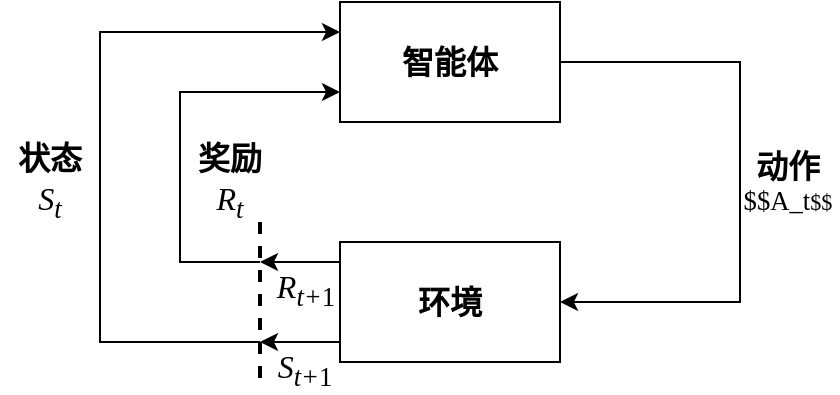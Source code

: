 <mxfile version="22.1.15" type="github">
  <diagram name="第 1 页" id="5hUh-e7LYVzBwPmCk2DY">
    <mxGraphModel dx="1422" dy="1857" grid="1" gridSize="10" guides="1" tooltips="1" connect="1" arrows="1" fold="1" page="0" pageScale="1" pageWidth="827" pageHeight="1169" math="1" shadow="0">
      <root>
        <mxCell id="0" />
        <mxCell id="1" parent="0" />
        <mxCell id="-2lI1kvxWh023HJQ2cCv-26" style="edgeStyle=orthogonalEdgeStyle;rounded=0;orthogonalLoop=1;jettySize=auto;html=1;exitX=1;exitY=0.5;exitDx=0;exitDy=0;entryX=1;entryY=0.5;entryDx=0;entryDy=0;fontFamily=宋体;" parent="1" source="-2lI1kvxWh023HJQ2cCv-1" target="-2lI1kvxWh023HJQ2cCv-2" edge="1">
          <mxGeometry relative="1" as="geometry">
            <Array as="points">
              <mxPoint x="400" y="110" />
              <mxPoint x="400" y="230" />
            </Array>
          </mxGeometry>
        </mxCell>
        <mxCell id="-2lI1kvxWh023HJQ2cCv-1" value="&lt;font style=&quot;font-size: 16px;&quot;&gt;&lt;b&gt;智能体&lt;/b&gt;&lt;/font&gt;" style="rounded=1;whiteSpace=wrap;html=1;fontFamily=宋体;arcSize=0;" parent="1" vertex="1">
          <mxGeometry x="200" y="80" width="110" height="60" as="geometry" />
        </mxCell>
        <mxCell id="-2lI1kvxWh023HJQ2cCv-2" value="&lt;font style=&quot;font-size: 16px;&quot;&gt;&lt;b&gt;环境&lt;/b&gt;&lt;/font&gt;" style="rounded=1;whiteSpace=wrap;html=1;fontFamily=宋体;arcSize=0;" parent="1" vertex="1">
          <mxGeometry x="200" y="200" width="110" height="60" as="geometry" />
        </mxCell>
        <mxCell id="-2lI1kvxWh023HJQ2cCv-41" style="edgeStyle=orthogonalEdgeStyle;rounded=0;orthogonalLoop=1;jettySize=auto;html=1;exitX=0.25;exitY=0.5;exitDx=0;exitDy=0;exitPerimeter=0;entryX=0;entryY=0.75;entryDx=0;entryDy=0;fontFamily=宋体;" parent="1" source="-2lI1kvxWh023HJQ2cCv-15" target="-2lI1kvxWh023HJQ2cCv-1" edge="1">
          <mxGeometry relative="1" as="geometry">
            <Array as="points">
              <mxPoint x="120" y="210" />
              <mxPoint x="120" y="125" />
            </Array>
          </mxGeometry>
        </mxCell>
        <mxCell id="-2lI1kvxWh023HJQ2cCv-42" style="edgeStyle=orthogonalEdgeStyle;rounded=0;orthogonalLoop=1;jettySize=auto;html=1;exitX=0.75;exitY=0.5;exitDx=0;exitDy=0;exitPerimeter=0;entryX=0;entryY=0.25;entryDx=0;entryDy=0;fontFamily=宋体;" parent="1" source="-2lI1kvxWh023HJQ2cCv-15" target="-2lI1kvxWh023HJQ2cCv-1" edge="1">
          <mxGeometry relative="1" as="geometry">
            <Array as="points">
              <mxPoint x="80" y="250" />
              <mxPoint x="80" y="95" />
            </Array>
          </mxGeometry>
        </mxCell>
        <mxCell id="-2lI1kvxWh023HJQ2cCv-15" value="" style="line;strokeWidth=2;direction=south;html=1;dashed=1;fontFamily=宋体;" parent="1" vertex="1">
          <mxGeometry x="155" y="190" width="10" height="80" as="geometry" />
        </mxCell>
        <mxCell id="-2lI1kvxWh023HJQ2cCv-28" value="&lt;font style=&quot;font-size: 16px;&quot;&gt;&lt;b&gt;奖励&lt;/b&gt;&lt;br&gt;&lt;font face=&quot;Times New Roman&quot;&gt;&lt;i&gt;R&lt;sub&gt;t&lt;/sub&gt;&lt;/i&gt;&lt;/font&gt;&lt;br&gt;&lt;/font&gt;" style="text;html=1;strokeColor=none;fillColor=none;align=center;verticalAlign=middle;whiteSpace=wrap;rounded=0;fontFamily=宋体;" parent="1" vertex="1">
          <mxGeometry x="120" y="150" width="50" height="40" as="geometry" />
        </mxCell>
        <mxCell id="-2lI1kvxWh023HJQ2cCv-30" value="&lt;font style=&quot;font-size: 16px;&quot;&gt;&lt;b&gt;状态&lt;/b&gt;&lt;br&gt;&lt;font face=&quot;Times New Roman&quot;&gt;&lt;i&gt;S&lt;sub&gt;t&lt;/sub&gt;&lt;/i&gt;&lt;/font&gt;&lt;br&gt;&lt;/font&gt;" style="text;html=1;strokeColor=none;fillColor=none;align=center;verticalAlign=middle;whiteSpace=wrap;rounded=0;fontFamily=宋体;" parent="1" vertex="1">
          <mxGeometry x="30" y="150" width="50" height="40" as="geometry" />
        </mxCell>
        <mxCell id="-2lI1kvxWh023HJQ2cCv-31" value="&lt;font style=&quot;&quot;&gt;&lt;span style=&quot;font-size: 16px;&quot;&gt;&lt;b&gt;动作&lt;/b&gt;&lt;/span&gt;&lt;br&gt;&lt;font style=&quot;&quot; face=&quot;Times New Roman&quot;&gt;&lt;span style=&quot;font-size: 13.333px;&quot;&gt;$$A_t&lt;/span&gt;&lt;span style=&quot;font-size: 11.111px;&quot;&gt;$$&lt;/span&gt;&lt;/font&gt;&lt;br&gt;&lt;/font&gt;" style="text;html=1;strokeColor=none;fillColor=none;align=center;verticalAlign=middle;whiteSpace=wrap;rounded=0;fontFamily=宋体;" parent="1" vertex="1">
          <mxGeometry x="399" y="150" width="50" height="40" as="geometry" />
        </mxCell>
        <mxCell id="-2lI1kvxWh023HJQ2cCv-38" style="edgeStyle=orthogonalEdgeStyle;rounded=0;orthogonalLoop=1;jettySize=auto;html=1;exitX=0;exitY=0.75;exitDx=0;exitDy=0;entryX=0.75;entryY=0.5;entryDx=0;entryDy=0;entryPerimeter=0;fontFamily=宋体;" parent="1" source="-2lI1kvxWh023HJQ2cCv-2" target="-2lI1kvxWh023HJQ2cCv-15" edge="1">
          <mxGeometry relative="1" as="geometry">
            <Array as="points">
              <mxPoint x="200" y="250" />
            </Array>
          </mxGeometry>
        </mxCell>
        <mxCell id="-2lI1kvxWh023HJQ2cCv-39" style="edgeStyle=orthogonalEdgeStyle;rounded=0;orthogonalLoop=1;jettySize=auto;html=1;exitX=0;exitY=0.25;exitDx=0;exitDy=0;entryX=0.25;entryY=0.5;entryDx=0;entryDy=0;entryPerimeter=0;fontFamily=宋体;" parent="1" source="-2lI1kvxWh023HJQ2cCv-2" target="-2lI1kvxWh023HJQ2cCv-15" edge="1">
          <mxGeometry relative="1" as="geometry">
            <Array as="points">
              <mxPoint x="200" y="210" />
            </Array>
          </mxGeometry>
        </mxCell>
        <mxCell id="VnhAgksjnCN7tpwb4LmY-1" value="&lt;font style=&quot;font-size: 16px;&quot; face=&quot;Times New Roman&quot;&gt;&lt;i&gt;R&lt;/i&gt;&lt;sub style=&quot;&quot;&gt;&lt;i&gt;t+&lt;/i&gt;1&lt;/sub&gt;&lt;/font&gt;" style="text;html=1;strokeColor=none;fillColor=none;align=center;verticalAlign=middle;whiteSpace=wrap;rounded=0;" parent="1" vertex="1">
          <mxGeometry x="167.5" y="214" width="30" height="20" as="geometry" />
        </mxCell>
        <mxCell id="VnhAgksjnCN7tpwb4LmY-2" value="&lt;font style=&quot;font-size: 16px;&quot; face=&quot;Times New Roman&quot;&gt;&lt;i&gt;S&lt;/i&gt;&lt;sub style=&quot;&quot;&gt;&lt;i&gt;t+&lt;/i&gt;1&lt;/sub&gt;&lt;/font&gt;" style="text;html=1;strokeColor=none;fillColor=none;align=center;verticalAlign=middle;whiteSpace=wrap;rounded=0;" parent="1" vertex="1">
          <mxGeometry x="165" y="254" width="35" height="20" as="geometry" />
        </mxCell>
      </root>
    </mxGraphModel>
  </diagram>
</mxfile>
